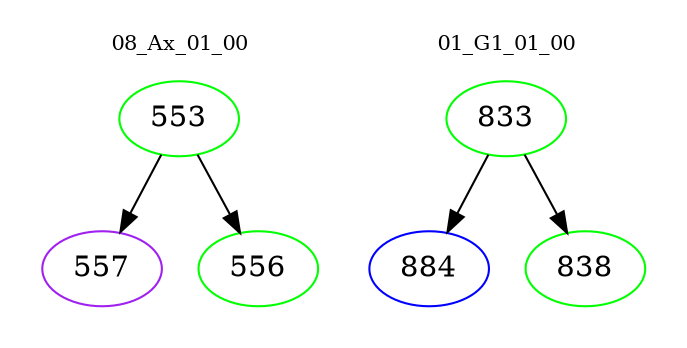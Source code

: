 digraph{
subgraph cluster_0 {
color = white
label = "08_Ax_01_00";
fontsize=10;
T0_553 [label="553", color="green"]
T0_553 -> T0_557 [color="black"]
T0_557 [label="557", color="purple"]
T0_553 -> T0_556 [color="black"]
T0_556 [label="556", color="green"]
}
subgraph cluster_1 {
color = white
label = "01_G1_01_00";
fontsize=10;
T1_833 [label="833", color="green"]
T1_833 -> T1_884 [color="black"]
T1_884 [label="884", color="blue"]
T1_833 -> T1_838 [color="black"]
T1_838 [label="838", color="green"]
}
}
